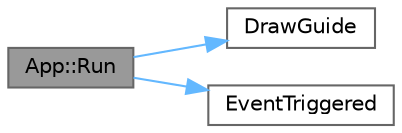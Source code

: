 digraph "App::Run"
{
 // INTERACTIVE_SVG=YES
 // LATEX_PDF_SIZE
  bgcolor="transparent";
  edge [fontname=Helvetica,fontsize=10,labelfontname=Helvetica,labelfontsize=10];
  node [fontname=Helvetica,fontsize=10,shape=box,height=0.2,width=0.4];
  rankdir="LR";
  Node1 [id="Node000001",label="App::Run",height=0.2,width=0.4,color="gray40", fillcolor="grey60", style="filled", fontcolor="black",tooltip="Chạy ứng dụng chính, khởi động vòng lặp game."];
  Node1 -> Node2 [id="edge1_Node000001_Node000002",color="steelblue1",style="solid",tooltip=" "];
  Node2 [id="Node000002",label="DrawGuide",height=0.2,width=0.4,color="grey40", fillcolor="white", style="filled",URL="$guide_8cpp.html#a1e4aac02a186e7d6d39f0f89f71fc326",tooltip=" "];
  Node1 -> Node3 [id="edge2_Node000001_Node000003",color="steelblue1",style="solid",tooltip=" "];
  Node3 [id="Node000003",label="EventTriggered",height=0.2,width=0.4,color="grey40", fillcolor="white", style="filled",URL="$app_8cpp.html#abf30848723419125d7009e38f1a42686",tooltip="Kiểm tra xem sự kiện có được kích hoạt theo khoảng thời gian hay không."];
}
